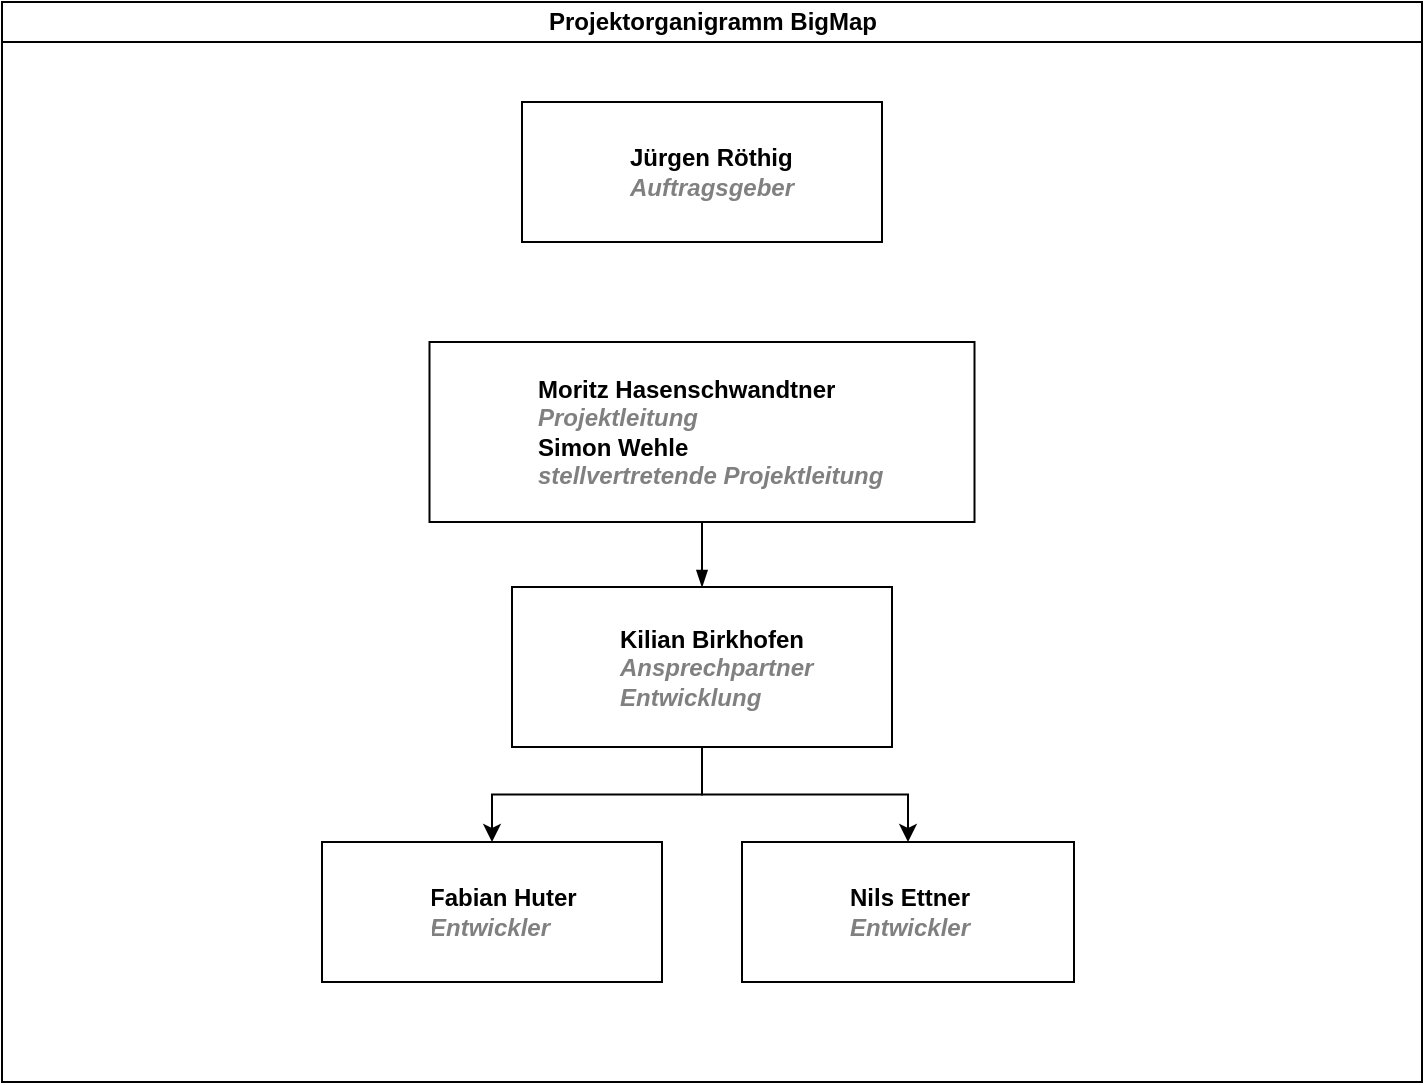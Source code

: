 <mxfile version="24.6.3" type="device">
  <diagram id="prtHgNgQTEPvFCAcTncT" name="Page-1">
    <mxGraphModel dx="1360" dy="3209" grid="1" gridSize="10" guides="1" tooltips="1" connect="1" arrows="1" fold="1" page="1" pageScale="1" pageWidth="827" pageHeight="1169" math="0" shadow="0">
      <root>
        <mxCell id="0" />
        <mxCell id="1" parent="0" />
        <mxCell id="dNxyNK7c78bLwvsdeMH5-11" value="Projektorganigramm BigMap" style="swimlane;html=1;startSize=20;horizontal=1;containerType=tree;glass=0;" parent="1" vertex="1">
          <mxGeometry x="50" y="-1210" width="710" height="540" as="geometry" />
        </mxCell>
        <UserObject label="Moritz Hasenschwandtner&lt;br&gt;&lt;div&gt;&lt;i style=&quot;color: gray&quot;&gt;Projektleitung&lt;/i&gt;&lt;/div&gt;&lt;div&gt;Simon Wehle&lt;br&gt;&lt;i style=&quot;color: gray&quot;&gt;stellvertretende Projektleitung&lt;/i&gt;&lt;/div&gt;" name="Tessa Miller" position="CFO" location="Office 1" email="me@example.com" placeholders="1" link="https://www.draw.io" id="dNxyNK7c78bLwvsdeMH5-12">
          <mxCell style="label;image=https://cdn3.iconfinder.com/data/icons/user-avatars-1/512/users-3-128.png;whiteSpace=wrap;html=1;rounded=0;glass=0;treeMoving=1;treeFolding=1;" parent="dNxyNK7c78bLwvsdeMH5-11" vertex="1">
            <mxGeometry x="213.75" y="170" width="272.5" height="90" as="geometry" />
          </mxCell>
        </UserObject>
        <mxCell id="dNxyNK7c78bLwvsdeMH5-13" value="" style="endArrow=blockThin;endFill=1;fontSize=11;edgeStyle=elbowEdgeStyle;elbow=vertical;rounded=0;strokeColor=none;" parent="dNxyNK7c78bLwvsdeMH5-11" source="dNxyNK7c78bLwvsdeMH5-12" target="dNxyNK7c78bLwvsdeMH5-14" edge="1">
          <mxGeometry relative="1" as="geometry" />
        </mxCell>
        <UserObject label="Fabian Huter&lt;br&gt;&lt;div&gt;&lt;i style=&quot;color: gray&quot;&gt;Entwickler&lt;/i&gt;&lt;/div&gt;" name="Edward Morrison" position="Brand Manager" location="Office 2" email="me@example.com" placeholders="1" link="https://www.draw.io" id="dNxyNK7c78bLwvsdeMH5-14">
          <mxCell style="label;image=https://cdn3.iconfinder.com/data/icons/user-avatars-1/512/users-10-3-128.png;whiteSpace=wrap;html=1;rounded=0;glass=0;treeFolding=1;treeMoving=1;" parent="dNxyNK7c78bLwvsdeMH5-11" vertex="1">
            <mxGeometry x="160" y="420" width="170" height="70" as="geometry" />
          </mxCell>
        </UserObject>
        <mxCell id="dNxyNK7c78bLwvsdeMH5-15" value="" style="endArrow=blockThin;endFill=1;fontSize=11;edgeStyle=elbowEdgeStyle;elbow=vertical;rounded=0;" parent="dNxyNK7c78bLwvsdeMH5-11" source="dNxyNK7c78bLwvsdeMH5-12" target="dNxyNK7c78bLwvsdeMH5-16" edge="1">
          <mxGeometry relative="1" as="geometry" />
        </mxCell>
        <mxCell id="4Rns66NU5LiIUJcD3MUN-7" style="edgeStyle=orthogonalEdgeStyle;rounded=0;orthogonalLoop=1;jettySize=auto;html=1;entryX=0.5;entryY=0;entryDx=0;entryDy=0;" edge="1" parent="dNxyNK7c78bLwvsdeMH5-11" source="dNxyNK7c78bLwvsdeMH5-16" target="dNxyNK7c78bLwvsdeMH5-14">
          <mxGeometry relative="1" as="geometry" />
        </mxCell>
        <mxCell id="4Rns66NU5LiIUJcD3MUN-8" style="edgeStyle=orthogonalEdgeStyle;rounded=0;orthogonalLoop=1;jettySize=auto;html=1;" edge="1" parent="dNxyNK7c78bLwvsdeMH5-11" source="dNxyNK7c78bLwvsdeMH5-16" target="dNxyNK7c78bLwvsdeMH5-18">
          <mxGeometry relative="1" as="geometry" />
        </mxCell>
        <UserObject label="Kilian Birkhofen&lt;br&gt;&lt;i style=&quot;color: gray&quot;&gt;Ansprechpartner Entwicklung&lt;/i&gt;" name="Evan Valet" position="HR Director" location="Office 4" email="me@example.com" placeholders="1" link="https://www.draw.io" id="dNxyNK7c78bLwvsdeMH5-16">
          <mxCell style="label;image=https://cdn3.iconfinder.com/data/icons/user-avatars-1/512/users-9-2-128.png;whiteSpace=wrap;html=1;rounded=0;glass=0;treeFolding=1;treeMoving=1;" parent="dNxyNK7c78bLwvsdeMH5-11" vertex="1">
            <mxGeometry x="255" y="292.5" width="190" height="80" as="geometry" />
          </mxCell>
        </UserObject>
        <mxCell id="dNxyNK7c78bLwvsdeMH5-17" value="" style="endArrow=blockThin;endFill=1;fontSize=11;edgeStyle=elbowEdgeStyle;elbow=vertical;rounded=0;strokeColor=none;" parent="dNxyNK7c78bLwvsdeMH5-11" source="dNxyNK7c78bLwvsdeMH5-12" target="dNxyNK7c78bLwvsdeMH5-18" edge="1">
          <mxGeometry relative="1" as="geometry" />
        </mxCell>
        <UserObject label="Nils Ettner&lt;br&gt;&lt;i style=&quot;color: gray&quot;&gt;Entwickler&lt;/i&gt;" name="Alison Donovan" position="System Admin" location="Office 3" email="me@example.com" placeholders="1" link="https://www.draw.io" id="dNxyNK7c78bLwvsdeMH5-18">
          <mxCell style="label;image=https://cdn3.iconfinder.com/data/icons/user-avatars-1/512/users-2-128.png;whiteSpace=wrap;html=1;rounded=0;glass=0;" parent="dNxyNK7c78bLwvsdeMH5-11" vertex="1">
            <mxGeometry x="370" y="420" width="166" height="70" as="geometry" />
          </mxCell>
        </UserObject>
        <mxCell id="4Rns66NU5LiIUJcD3MUN-1" value="" style="whiteSpace=wrap;html=1;aspect=fixed;strokeColor=none;" vertex="1" parent="dNxyNK7c78bLwvsdeMH5-11">
          <mxGeometry x="222.5" y="192.5" width="45" height="45" as="geometry" />
        </mxCell>
        <UserObject label="Jürgen Röthig&lt;br&gt;&lt;i style=&quot;color: gray&quot;&gt;Auftragsgeber&lt;/i&gt;" name="Tessa Miller" position="CFO" location="Office 1" email="me@example.com" placeholders="1" link="https://www.draw.io" id="4Rns66NU5LiIUJcD3MUN-3">
          <mxCell style="label;image=https://cdn3.iconfinder.com/data/icons/user-avatars-1/512/users-3-128.png;whiteSpace=wrap;html=1;rounded=0;glass=0;treeMoving=1;treeFolding=1;" vertex="1" parent="dNxyNK7c78bLwvsdeMH5-11">
            <mxGeometry x="260" y="50" width="180" height="70" as="geometry" />
          </mxCell>
        </UserObject>
        <mxCell id="4Rns66NU5LiIUJcD3MUN-4" value="" style="whiteSpace=wrap;html=1;aspect=fixed;strokeColor=none;" vertex="1" parent="dNxyNK7c78bLwvsdeMH5-11">
          <mxGeometry x="270" y="66.25" width="43.75" height="43.75" as="geometry" />
        </mxCell>
        <mxCell id="4Rns66NU5LiIUJcD3MUN-9" value="" style="whiteSpace=wrap;html=1;aspect=fixed;strokeColor=none;" vertex="1" parent="dNxyNK7c78bLwvsdeMH5-11">
          <mxGeometry x="260" y="310" width="45" height="45" as="geometry" />
        </mxCell>
        <mxCell id="4Rns66NU5LiIUJcD3MUN-10" value="" style="whiteSpace=wrap;html=1;aspect=fixed;strokeColor=none;" vertex="1" parent="dNxyNK7c78bLwvsdeMH5-11">
          <mxGeometry x="170" y="440" width="45" height="45" as="geometry" />
        </mxCell>
        <mxCell id="4Rns66NU5LiIUJcD3MUN-11" value="" style="whiteSpace=wrap;html=1;aspect=fixed;strokeColor=none;" vertex="1" parent="dNxyNK7c78bLwvsdeMH5-11">
          <mxGeometry x="376" y="440" width="45" height="45" as="geometry" />
        </mxCell>
      </root>
    </mxGraphModel>
  </diagram>
</mxfile>
